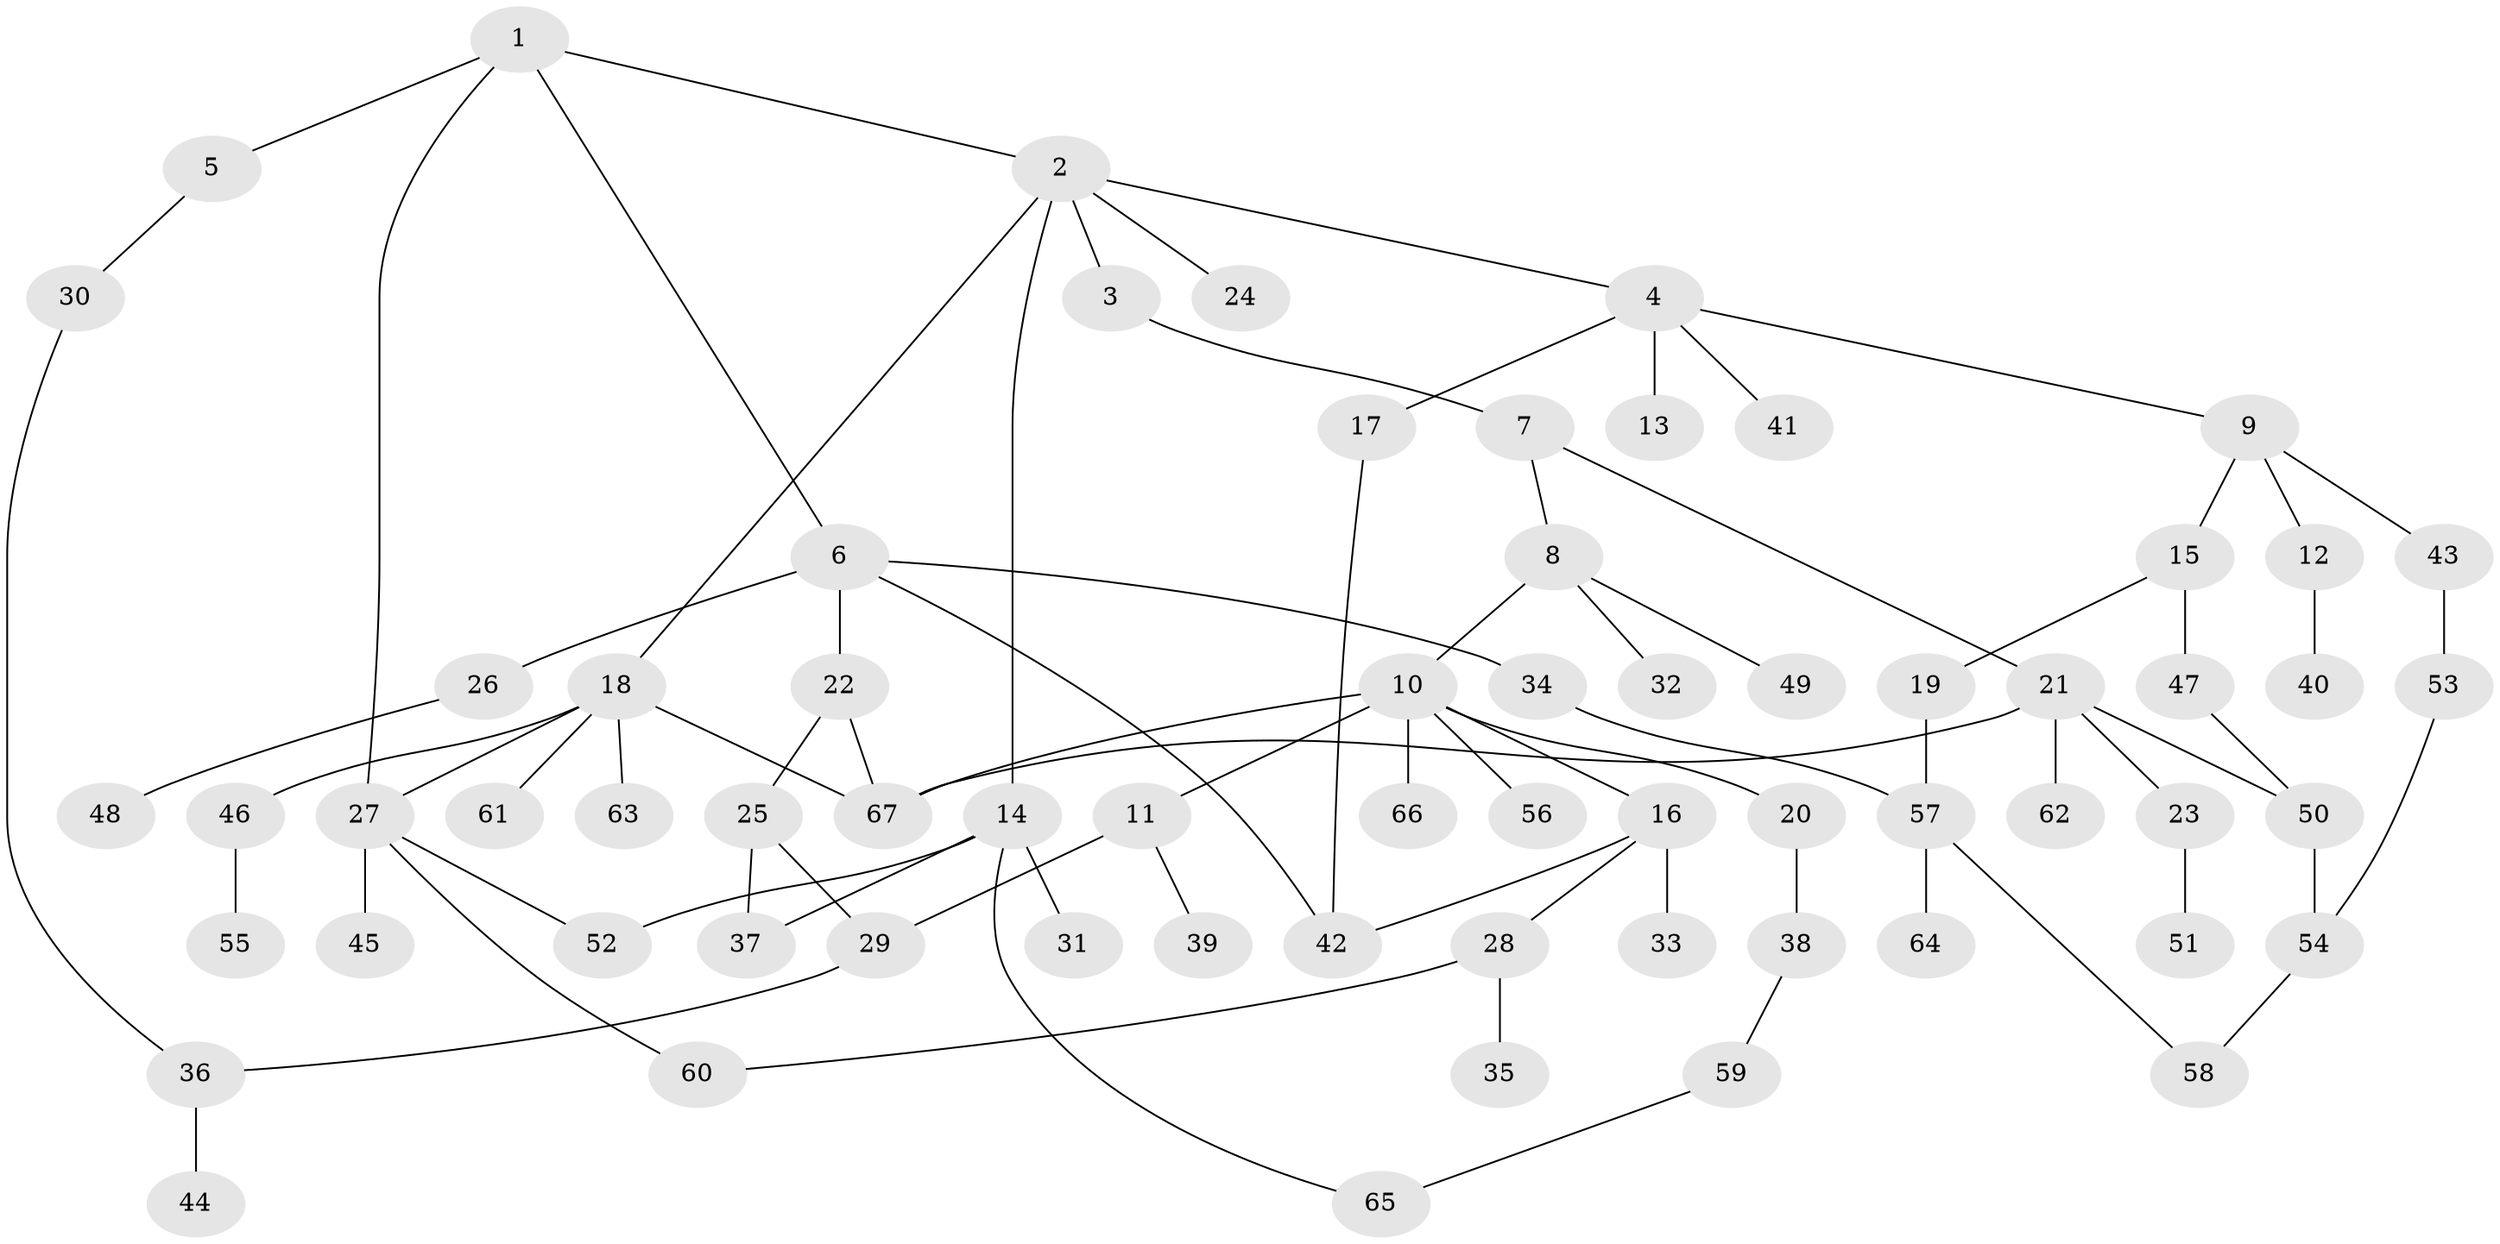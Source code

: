 // coarse degree distribution, {4: 0.09302325581395349, 5: 0.09302325581395349, 2: 0.18604651162790697, 6: 0.023255813953488372, 7: 0.023255813953488372, 1: 0.3488372093023256, 3: 0.20930232558139536, 9: 0.023255813953488372}
// Generated by graph-tools (version 1.1) at 2025/23/03/03/25 07:23:34]
// undirected, 67 vertices, 82 edges
graph export_dot {
graph [start="1"]
  node [color=gray90,style=filled];
  1;
  2;
  3;
  4;
  5;
  6;
  7;
  8;
  9;
  10;
  11;
  12;
  13;
  14;
  15;
  16;
  17;
  18;
  19;
  20;
  21;
  22;
  23;
  24;
  25;
  26;
  27;
  28;
  29;
  30;
  31;
  32;
  33;
  34;
  35;
  36;
  37;
  38;
  39;
  40;
  41;
  42;
  43;
  44;
  45;
  46;
  47;
  48;
  49;
  50;
  51;
  52;
  53;
  54;
  55;
  56;
  57;
  58;
  59;
  60;
  61;
  62;
  63;
  64;
  65;
  66;
  67;
  1 -- 2;
  1 -- 5;
  1 -- 6;
  1 -- 27;
  2 -- 3;
  2 -- 4;
  2 -- 14;
  2 -- 18;
  2 -- 24;
  3 -- 7;
  4 -- 9;
  4 -- 13;
  4 -- 17;
  4 -- 41;
  5 -- 30;
  6 -- 22;
  6 -- 26;
  6 -- 34;
  6 -- 42;
  7 -- 8;
  7 -- 21;
  8 -- 10;
  8 -- 32;
  8 -- 49;
  9 -- 12;
  9 -- 15;
  9 -- 43;
  10 -- 11;
  10 -- 16;
  10 -- 20;
  10 -- 56;
  10 -- 66;
  10 -- 67;
  11 -- 39;
  11 -- 29;
  12 -- 40;
  14 -- 31;
  14 -- 37;
  14 -- 52;
  14 -- 65;
  15 -- 19;
  15 -- 47;
  16 -- 28;
  16 -- 33;
  16 -- 42;
  17 -- 42;
  18 -- 27;
  18 -- 46;
  18 -- 61;
  18 -- 63;
  18 -- 67;
  19 -- 57;
  20 -- 38;
  21 -- 23;
  21 -- 50;
  21 -- 62;
  21 -- 67;
  22 -- 25;
  22 -- 67;
  23 -- 51;
  25 -- 29;
  25 -- 37;
  26 -- 48;
  27 -- 45;
  27 -- 60;
  27 -- 52;
  28 -- 35;
  28 -- 60;
  29 -- 36;
  30 -- 36;
  34 -- 57;
  36 -- 44;
  38 -- 59;
  43 -- 53;
  46 -- 55;
  47 -- 50;
  50 -- 54;
  53 -- 54;
  54 -- 58;
  57 -- 64;
  57 -- 58;
  59 -- 65;
}
